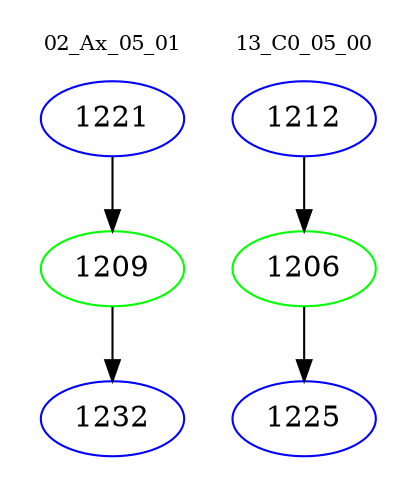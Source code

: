 digraph{
subgraph cluster_0 {
color = white
label = "02_Ax_05_01";
fontsize=10;
T0_1221 [label="1221", color="blue"]
T0_1221 -> T0_1209 [color="black"]
T0_1209 [label="1209", color="green"]
T0_1209 -> T0_1232 [color="black"]
T0_1232 [label="1232", color="blue"]
}
subgraph cluster_1 {
color = white
label = "13_C0_05_00";
fontsize=10;
T1_1212 [label="1212", color="blue"]
T1_1212 -> T1_1206 [color="black"]
T1_1206 [label="1206", color="green"]
T1_1206 -> T1_1225 [color="black"]
T1_1225 [label="1225", color="blue"]
}
}
